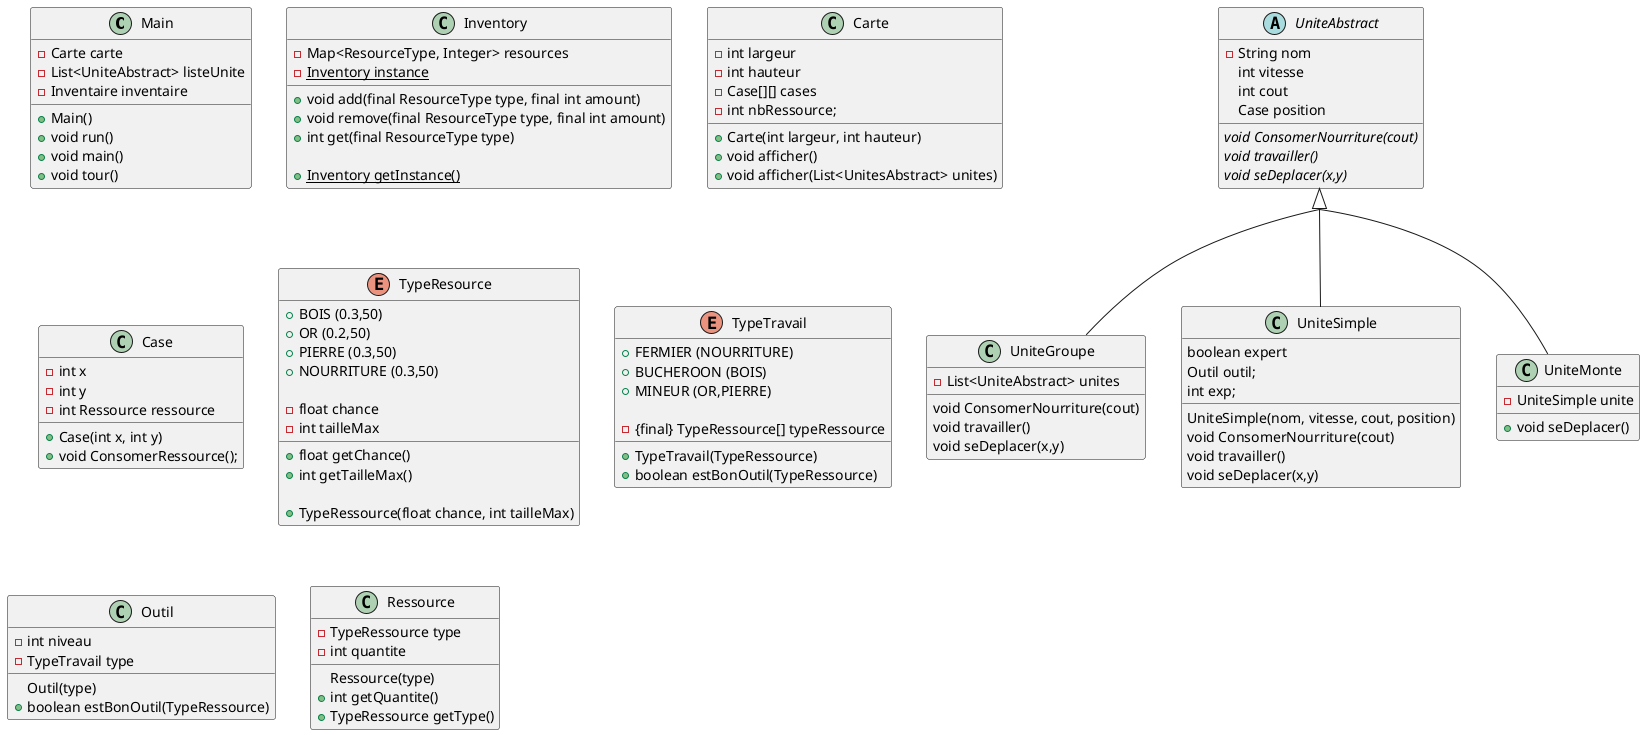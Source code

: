 @startuml
skinparam groupInheritance 2

class Main {
  -Carte carte
  -List<UniteAbstract> listeUnite
  -Inventaire inventaire

  +Main()
  +void run()
  +void main()
  +void tour()
}

class Inventory {
  -Map<ResourceType, Integer> resources
  -{static} Inventory instance

  +void add(final ResourceType type, final int amount)
  +void remove(final ResourceType type, final int amount)
  +int get(final ResourceType type)

  +{static} Inventory getInstance()
}

class Carte {
  -int largeur
  -int hauteur
  -Case[][] cases
  -int nbRessource;

  +Carte(int largeur, int hauteur)
  +void afficher()
  +void afficher(List<UnitesAbstract> unites)
}

class Case {
  -int x
  -int y
  -int Ressource ressource

    +Case(int x, int y)
    +void ConsomerRessource();
}

enum TypeResource {
  +{field} BOIS (0.3,50)
  +{field} OR (0.2,50)
  +{field} PIERRE (0.3,50)
  +{field} NOURRITURE (0.3,50)

  -float chance
  -int tailleMax

  +float getChance()
  +int getTailleMax()

  +TypeRessource(float chance, int tailleMax)
}
enum TypeTravail {
  +{field} FERMIER (NOURRITURE)
  +{field} BUCHEROON (BOIS)
  +{field} MINEUR (OR,PIERRE)

  -{final} TypeRessource[] typeRessource

  +TypeTravail(TypeRessource)
  +boolean estBonOutil(TypeRessource)
}
abstract class UniteAbstract{
  -String nom
  int vitesse
  int cout
  Case position

  {abstract} void ConsomerNourriture(cout)
  {abstract} void travailler()
  {abstract} void seDeplacer(x,y)
}

class UniteGroupe extends UniteAbstract {
  -List<UniteAbstract> unites

  void ConsomerNourriture(cout)
  void travailler()
  void seDeplacer(x,y)
}

class UniteSimple extends UniteAbstract {
   boolean expert
   Outil outil;
   int exp;

   UniteSimple(nom, vitesse, cout, position)
   void ConsomerNourriture(cout)
   void travailler()
   void seDeplacer(x,y)

}

class UniteMonte extends UniteAbstract {
  -UniteSimple unite

  +void seDeplacer()
}

class Outil{
  -int niveau
  -TypeTravail type

  Outil(type)
  +boolean estBonOutil(TypeRessource)
}
class Ressource{
  -TypeRessource type
  -int quantite

  Ressource(type)
  +int getQuantite()
  +TypeRessource getType()
}

@enduml
